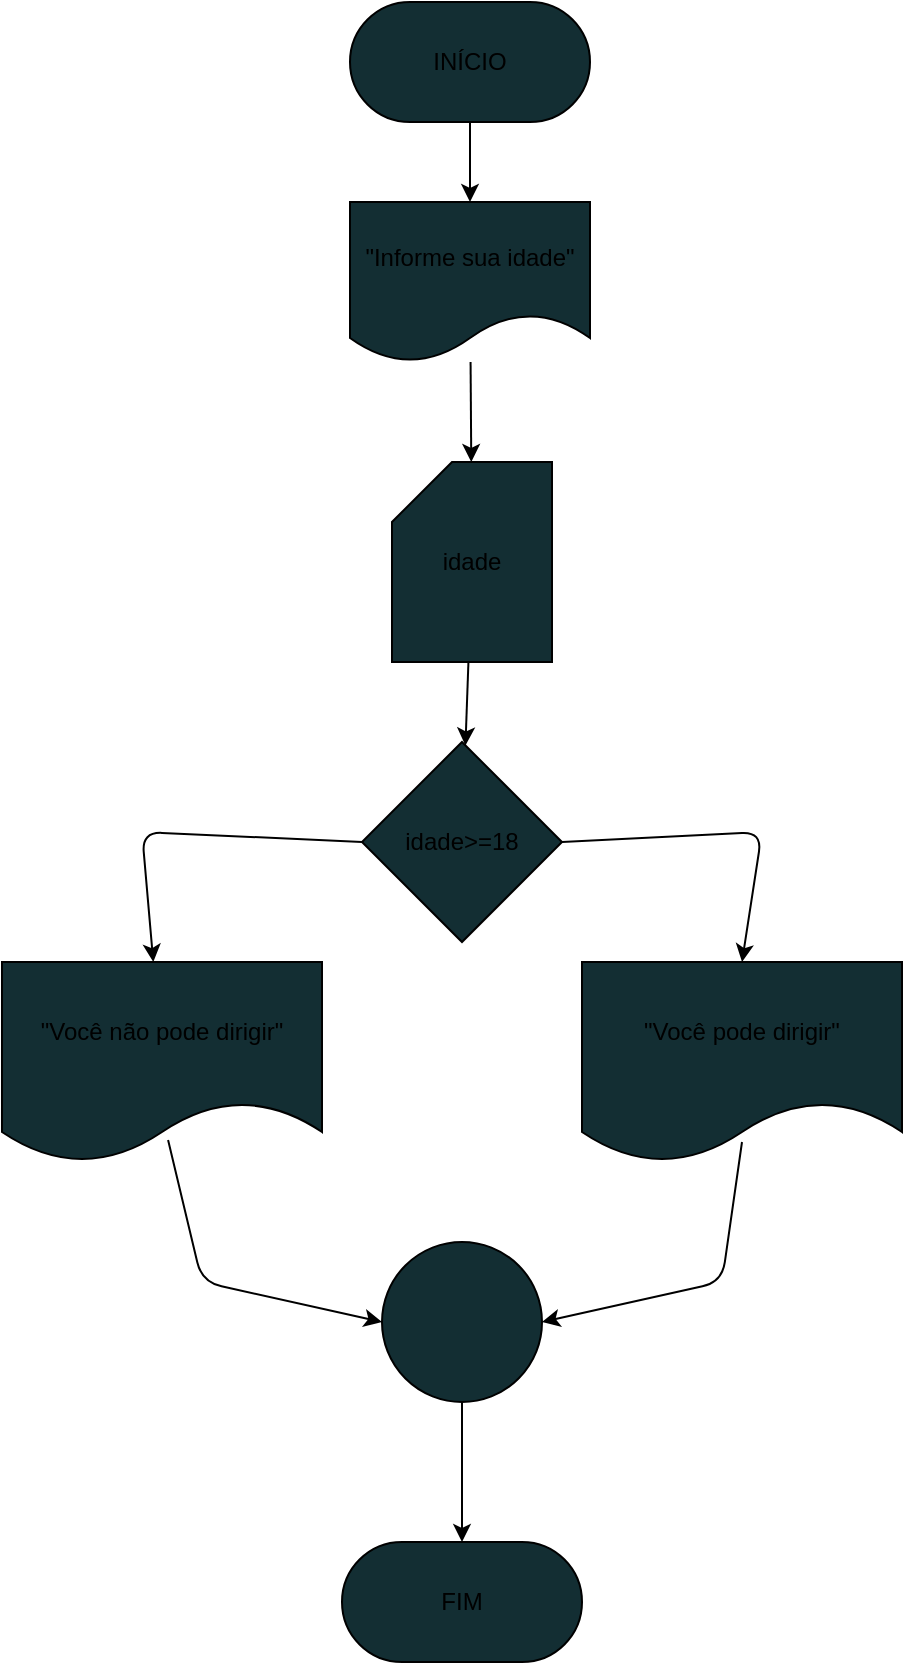 <mxfile>
    <diagram id="ioQ3DqOH36kjtUdgFIn1" name="Page-1">
        <mxGraphModel dx="798" dy="610" grid="1" gridSize="10" guides="1" tooltips="1" connect="1" arrows="1" fold="1" page="1" pageScale="1" pageWidth="827" pageHeight="1169" math="0" shadow="0">
            <root>
                <mxCell id="0"/>
                <mxCell id="1" parent="0"/>
                <mxCell id="2" value="INÍCIO" style="rounded=1;whiteSpace=wrap;html=1;arcSize=50;fillColor=#132E33;strokeColor=default;" vertex="1" parent="1">
                    <mxGeometry x="354" y="30" width="120" height="60" as="geometry"/>
                </mxCell>
                <mxCell id="3" value="" style="endArrow=classic;html=1;exitX=0.5;exitY=1;exitDx=0;exitDy=0;" edge="1" parent="1" source="2">
                    <mxGeometry width="50" height="50" relative="1" as="geometry">
                        <mxPoint x="380" y="340" as="sourcePoint"/>
                        <mxPoint x="414" y="130" as="targetPoint"/>
                    </mxGeometry>
                </mxCell>
                <mxCell id="10" value="" style="edgeStyle=none;html=1;" edge="1" parent="1" source="4" target="6">
                    <mxGeometry relative="1" as="geometry"/>
                </mxCell>
                <mxCell id="4" value="&quot;Informe sua idade&quot;" style="shape=document;whiteSpace=wrap;html=1;boundedLbl=1;strokeColor=default;fillColor=#132E33;" vertex="1" parent="1">
                    <mxGeometry x="354" y="130" width="120" height="80" as="geometry"/>
                </mxCell>
                <mxCell id="8" value="" style="edgeStyle=none;html=1;" edge="1" parent="1" source="6" target="7">
                    <mxGeometry relative="1" as="geometry"/>
                </mxCell>
                <mxCell id="6" value="idade" style="shape=card;whiteSpace=wrap;html=1;strokeColor=default;fillColor=#132E33;" vertex="1" parent="1">
                    <mxGeometry x="375" y="260" width="80" height="100" as="geometry"/>
                </mxCell>
                <mxCell id="7" value="idade&amp;gt;=18" style="rhombus;whiteSpace=wrap;html=1;strokeColor=default;fillColor=#132E33;" vertex="1" parent="1">
                    <mxGeometry x="360" y="400" width="100" height="100" as="geometry"/>
                </mxCell>
                <mxCell id="11" value="" style="endArrow=classic;html=1;exitX=0;exitY=0.5;exitDx=0;exitDy=0;" edge="1" parent="1" source="7" target="12">
                    <mxGeometry width="50" height="50" relative="1" as="geometry">
                        <mxPoint x="380" y="540" as="sourcePoint"/>
                        <mxPoint x="270" y="530" as="targetPoint"/>
                        <Array as="points">
                            <mxPoint x="250" y="445"/>
                        </Array>
                    </mxGeometry>
                </mxCell>
                <mxCell id="18" value="" style="edgeStyle=none;html=1;entryX=0;entryY=0.5;entryDx=0;entryDy=0;exitX=0.519;exitY=0.89;exitDx=0;exitDy=0;exitPerimeter=0;" edge="1" parent="1" source="12" target="16">
                    <mxGeometry relative="1" as="geometry">
                        <mxPoint x="274" y="710" as="targetPoint"/>
                        <Array as="points">
                            <mxPoint x="280" y="670"/>
                        </Array>
                    </mxGeometry>
                </mxCell>
                <mxCell id="12" value="&quot;Você não pode dirigir&quot;" style="shape=document;whiteSpace=wrap;html=1;boundedLbl=1;strokeColor=default;fillColor=#132E33;" vertex="1" parent="1">
                    <mxGeometry x="180" y="510" width="160" height="100" as="geometry"/>
                </mxCell>
                <mxCell id="13" value="&quot;Você pode dirigir&quot;" style="shape=document;whiteSpace=wrap;html=1;boundedLbl=1;strokeColor=default;fillColor=#132E33;" vertex="1" parent="1">
                    <mxGeometry x="470" y="510" width="160" height="100" as="geometry"/>
                </mxCell>
                <mxCell id="15" value="" style="endArrow=classic;html=1;exitX=1;exitY=0.5;exitDx=0;exitDy=0;entryX=0.5;entryY=0;entryDx=0;entryDy=0;" edge="1" parent="1" source="7" target="13">
                    <mxGeometry width="50" height="50" relative="1" as="geometry">
                        <mxPoint x="500" y="460" as="sourcePoint"/>
                        <mxPoint x="540" y="445" as="targetPoint"/>
                        <Array as="points">
                            <mxPoint x="560" y="445"/>
                        </Array>
                    </mxGeometry>
                </mxCell>
                <mxCell id="16" value="" style="ellipse;whiteSpace=wrap;html=1;aspect=fixed;strokeColor=default;fillColor=#132E33;" vertex="1" parent="1">
                    <mxGeometry x="370" y="650" width="80" height="80" as="geometry"/>
                </mxCell>
                <mxCell id="20" value="" style="endArrow=classic;html=1;entryX=1;entryY=0.5;entryDx=0;entryDy=0;exitX=0.5;exitY=0.9;exitDx=0;exitDy=0;exitPerimeter=0;" edge="1" parent="1" source="13" target="16">
                    <mxGeometry width="50" height="50" relative="1" as="geometry">
                        <mxPoint x="560" y="590" as="sourcePoint"/>
                        <mxPoint x="430" y="680" as="targetPoint"/>
                        <Array as="points">
                            <mxPoint x="540" y="670"/>
                        </Array>
                    </mxGeometry>
                </mxCell>
                <mxCell id="21" value="FIM" style="rounded=1;whiteSpace=wrap;html=1;strokeColor=default;fillColor=#132E33;arcSize=50;" vertex="1" parent="1">
                    <mxGeometry x="350" y="800" width="120" height="60" as="geometry"/>
                </mxCell>
                <mxCell id="22" value="" style="endArrow=classic;html=1;exitX=0.5;exitY=1;exitDx=0;exitDy=0;entryX=0.5;entryY=0;entryDx=0;entryDy=0;" edge="1" parent="1" source="16" target="21">
                    <mxGeometry width="50" height="50" relative="1" as="geometry">
                        <mxPoint x="380" y="730" as="sourcePoint"/>
                        <mxPoint x="430" y="680" as="targetPoint"/>
                    </mxGeometry>
                </mxCell>
            </root>
        </mxGraphModel>
    </diagram>
</mxfile>